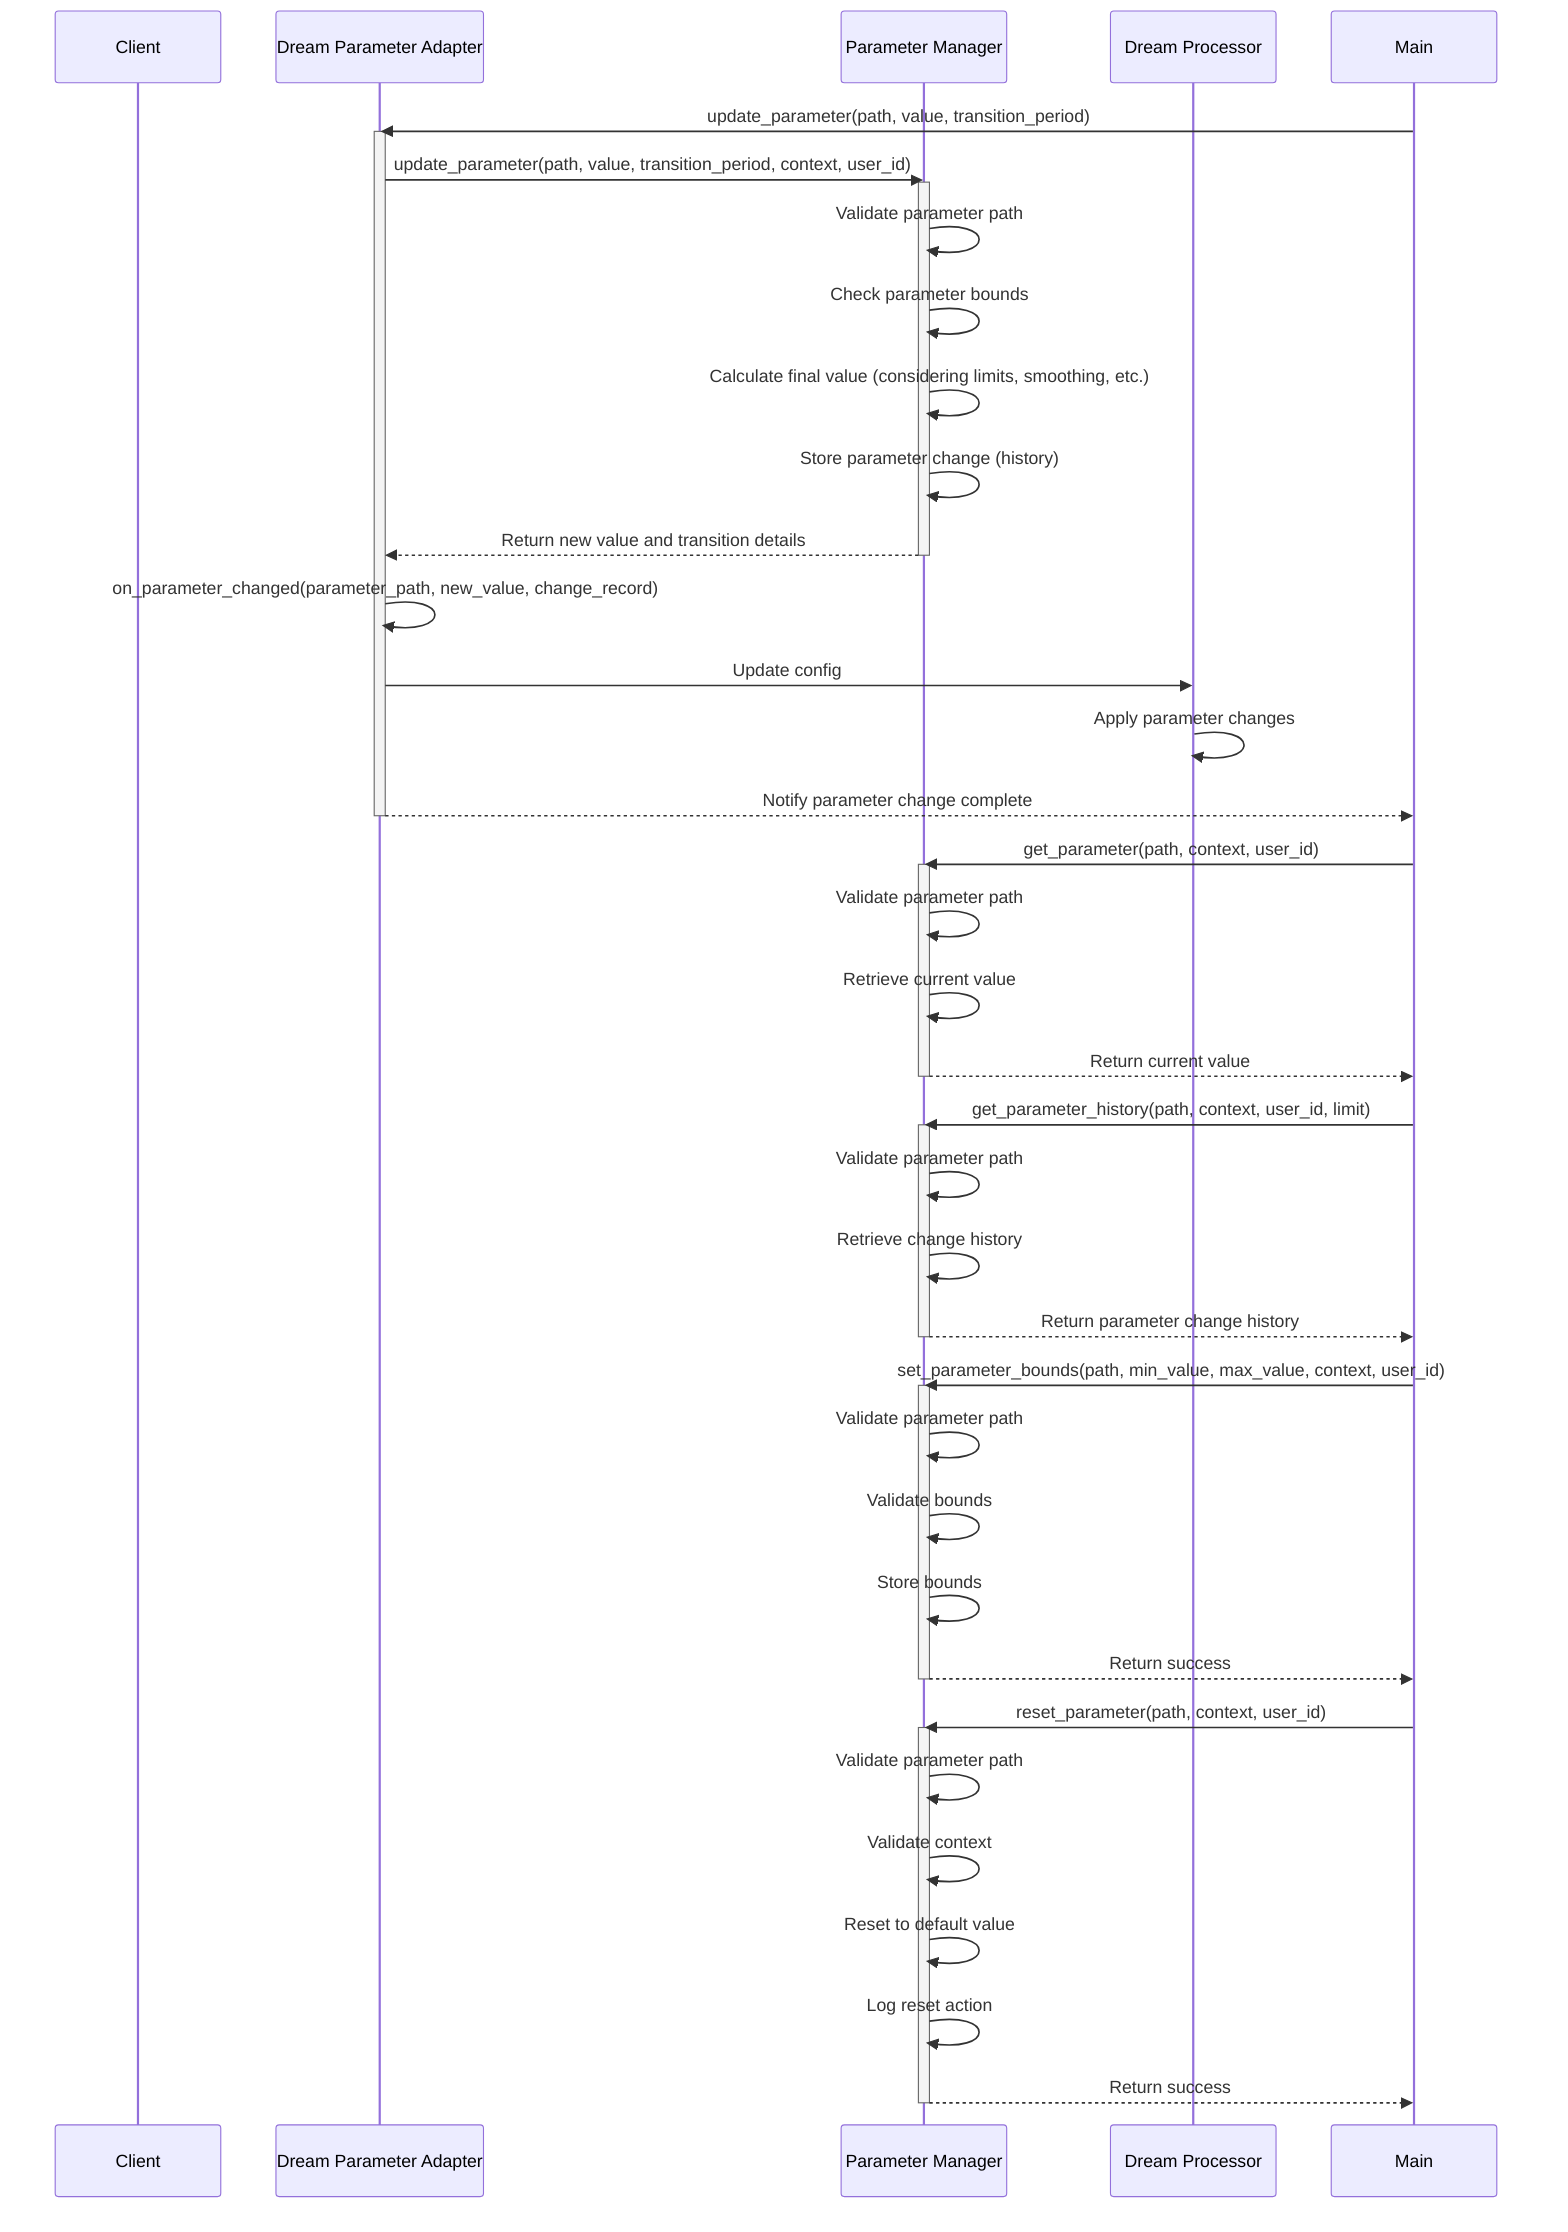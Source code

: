 sequenceDiagram
    participant Client
    participant DPA as Dream Parameter Adapter
    participant PM as Parameter Manager
    participant DP as Dream Processor
    
    %% Parameter Update Operation
    Main->>DPA: update_parameter(path, value, transition_period)
    activate DPA
    
    DPA->>PM: update_parameter(path, value, transition_period, context, user_id)
    activate PM
    
    %% Parameter Validation and Processing
    PM->>PM: Validate parameter path
    PM->>PM: Check parameter bounds
    PM->>PM: Calculate final value (considering limits, smoothing, etc.)
    PM->>PM: Store parameter change (history)
    
    PM-->>DPA: Return new value and transition details
    deactivate PM
    
    %% Notify Dream Processor
    DPA->>DPA: on_parameter_changed(parameter_path, new_value, change_record)
    DPA->>DP: Update config
    DP->>DP: Apply parameter changes
    
    DPA-->>Main: Notify parameter change complete
    deactivate DPA
    
    %% Get Parameter Value
    Main->>PM: get_parameter(path, context, user_id)
    activate PM
    PM->>PM: Validate parameter path
    PM->>PM: Retrieve current value
    PM-->>Main: Return current value
    deactivate PM
    
    %% Get Parameter History
    Main->>PM: get_parameter_history(path, context, user_id, limit)
    activate PM
    PM->>PM: Validate parameter path
    PM->>PM: Retrieve change history
    PM-->>Main: Return parameter change history
    deactivate PM
    
    %% Set Parameter Bounds
    Main->>PM: set_parameter_bounds(path, min_value, max_value, context, user_id)
    activate PM
    PM->>PM: Validate parameter path
    PM->>PM: Validate bounds
    PM->>PM: Store bounds
    PM-->>Main: Return success
    deactivate PM
    
    %% Reset Parameter
    Main->>PM: reset_parameter(path, context, user_id)
    activate PM
    PM->>PM: Validate parameter path
    PM->>PM: Validate context
    PM->>PM: Reset to default value
    PM->>PM: Log reset action
    PM-->>Main: Return success
    deactivate PM